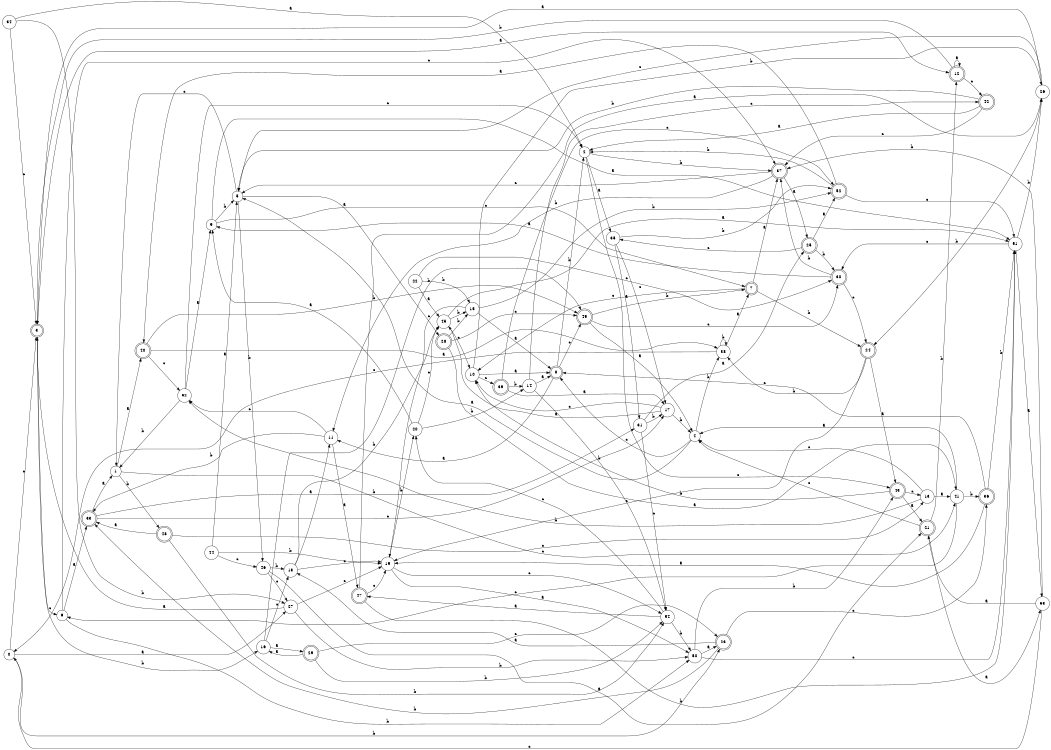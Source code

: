 digraph n44_6 {
__start0 [label="" shape="none"];

rankdir=LR;
size="8,5";

s0 [style="filled", color="black", fillcolor="white" shape="circle", label="0"];
s1 [style="filled", color="black", fillcolor="white" shape="circle", label="1"];
s2 [style="filled", color="black", fillcolor="white" shape="circle", label="2"];
s3 [style="rounded,filled", color="black", fillcolor="white" shape="doublecircle", label="3"];
s4 [style="filled", color="black", fillcolor="white" shape="circle", label="4"];
s5 [style="filled", color="black", fillcolor="white" shape="circle", label="5"];
s6 [style="filled", color="black", fillcolor="white" shape="circle", label="6"];
s7 [style="rounded,filled", color="black", fillcolor="white" shape="doublecircle", label="7"];
s8 [style="rounded,filled", color="black", fillcolor="white" shape="doublecircle", label="8"];
s9 [style="filled", color="black", fillcolor="white" shape="circle", label="9"];
s10 [style="filled", color="black", fillcolor="white" shape="circle", label="10"];
s11 [style="filled", color="black", fillcolor="white" shape="circle", label="11"];
s12 [style="rounded,filled", color="black", fillcolor="white" shape="doublecircle", label="12"];
s13 [style="filled", color="black", fillcolor="white" shape="circle", label="13"];
s14 [style="filled", color="black", fillcolor="white" shape="circle", label="14"];
s15 [style="filled", color="black", fillcolor="white" shape="circle", label="15"];
s16 [style="filled", color="black", fillcolor="white" shape="circle", label="16"];
s17 [style="filled", color="black", fillcolor="white" shape="circle", label="17"];
s18 [style="filled", color="black", fillcolor="white" shape="circle", label="18"];
s19 [style="filled", color="black", fillcolor="white" shape="circle", label="19"];
s20 [style="filled", color="black", fillcolor="white" shape="circle", label="20"];
s21 [style="rounded,filled", color="black", fillcolor="white" shape="doublecircle", label="21"];
s22 [style="filled", color="black", fillcolor="white" shape="circle", label="22"];
s23 [style="rounded,filled", color="black", fillcolor="white" shape="doublecircle", label="23"];
s24 [style="rounded,filled", color="black", fillcolor="white" shape="doublecircle", label="24"];
s25 [style="rounded,filled", color="black", fillcolor="white" shape="doublecircle", label="25"];
s26 [style="filled", color="black", fillcolor="white" shape="circle", label="26"];
s27 [style="filled", color="black", fillcolor="white" shape="circle", label="27"];
s28 [style="rounded,filled", color="black", fillcolor="white" shape="doublecircle", label="28"];
s29 [style="rounded,filled", color="black", fillcolor="white" shape="doublecircle", label="29"];
s30 [style="rounded,filled", color="black", fillcolor="white" shape="doublecircle", label="30"];
s31 [style="filled", color="black", fillcolor="white" shape="circle", label="31"];
s32 [style="filled", color="black", fillcolor="white" shape="circle", label="32"];
s33 [style="rounded,filled", color="black", fillcolor="white" shape="doublecircle", label="33"];
s34 [style="filled", color="black", fillcolor="white" shape="circle", label="34"];
s35 [style="filled", color="black", fillcolor="white" shape="circle", label="35"];
s36 [style="rounded,filled", color="black", fillcolor="white" shape="doublecircle", label="36"];
s37 [style="rounded,filled", color="black", fillcolor="white" shape="doublecircle", label="37"];
s38 [style="filled", color="black", fillcolor="white" shape="circle", label="38"];
s39 [style="rounded,filled", color="black", fillcolor="white" shape="doublecircle", label="39"];
s40 [style="rounded,filled", color="black", fillcolor="white" shape="doublecircle", label="40"];
s41 [style="filled", color="black", fillcolor="white" shape="circle", label="41"];
s42 [style="rounded,filled", color="black", fillcolor="white" shape="doublecircle", label="42"];
s43 [style="rounded,filled", color="black", fillcolor="white" shape="doublecircle", label="43"];
s44 [style="filled", color="black", fillcolor="white" shape="circle", label="44"];
s45 [style="filled", color="black", fillcolor="white" shape="circle", label="45"];
s46 [style="filled", color="black", fillcolor="white" shape="circle", label="46"];
s47 [style="rounded,filled", color="black", fillcolor="white" shape="doublecircle", label="47"];
s48 [style="rounded,filled", color="black", fillcolor="white" shape="doublecircle", label="48"];
s49 [style="rounded,filled", color="black", fillcolor="white" shape="doublecircle", label="49"];
s50 [style="filled", color="black", fillcolor="white" shape="circle", label="50"];
s51 [style="filled", color="black", fillcolor="white" shape="circle", label="51"];
s52 [style="rounded,filled", color="black", fillcolor="white" shape="doublecircle", label="52"];
s53 [style="filled", color="black", fillcolor="white" shape="circle", label="53"];
s54 [style="filled", color="black", fillcolor="white" shape="circle", label="54"];
s0 -> s27 [label="a"];
s0 -> s23 [label="b"];
s0 -> s3 [label="c"];
s1 -> s40 [label="a"];
s1 -> s48 [label="b"];
s1 -> s41 [label="c"];
s2 -> s35 [label="a"];
s2 -> s37 [label="b"];
s2 -> s43 [label="c"];
s3 -> s12 [label="a"];
s3 -> s16 [label="b"];
s3 -> s6 [label="c"];
s4 -> s5 [label="a"];
s4 -> s38 [label="b"];
s4 -> s8 [label="c"];
s5 -> s28 [label="a"];
s5 -> s46 [label="b"];
s5 -> s1 [label="c"];
s6 -> s33 [label="a"];
s6 -> s50 [label="b"];
s6 -> s37 [label="c"];
s7 -> s37 [label="a"];
s7 -> s24 [label="b"];
s7 -> s10 [label="c"];
s8 -> s11 [label="a"];
s8 -> s2 [label="b"];
s8 -> s49 [label="c"];
s9 -> s51 [label="a"];
s9 -> s5 [label="b"];
s9 -> s7 [label="c"];
s10 -> s8 [label="a"];
s10 -> s26 [label="b"];
s10 -> s39 [label="c"];
s11 -> s47 [label="a"];
s11 -> s33 [label="b"];
s11 -> s32 [label="c"];
s12 -> s12 [label="a"];
s12 -> s3 [label="b"];
s12 -> s42 [label="c"];
s13 -> s41 [label="a"];
s13 -> s32 [label="b"];
s13 -> s4 [label="c"];
s14 -> s8 [label="a"];
s14 -> s54 [label="b"];
s14 -> s42 [label="c"];
s15 -> s8 [label="a"];
s15 -> s52 [label="b"];
s15 -> s19 [label="c"];
s16 -> s29 [label="a"];
s16 -> s49 [label="b"];
s16 -> s18 [label="c"];
s17 -> s45 [label="a"];
s17 -> s4 [label="b"];
s17 -> s10 [label="c"];
s18 -> s11 [label="a"];
s18 -> s45 [label="b"];
s18 -> s19 [label="c"];
s19 -> s50 [label="a"];
s19 -> s20 [label="b"];
s19 -> s54 [label="c"];
s20 -> s9 [label="a"];
s20 -> s14 [label="b"];
s20 -> s45 [label="c"];
s21 -> s53 [label="a"];
s21 -> s12 [label="b"];
s21 -> s4 [label="c"];
s22 -> s45 [label="a"];
s22 -> s15 [label="b"];
s22 -> s30 [label="c"];
s23 -> s18 [label="a"];
s23 -> s33 [label="b"];
s23 -> s36 [label="c"];
s24 -> s43 [label="a"];
s24 -> s38 [label="b"];
s24 -> s19 [label="c"];
s25 -> s52 [label="a"];
s25 -> s30 [label="b"];
s25 -> s35 [label="c"];
s26 -> s3 [label="a"];
s26 -> s24 [label="b"];
s26 -> s5 [label="c"];
s27 -> s3 [label="a"];
s27 -> s50 [label="b"];
s27 -> s19 [label="c"];
s28 -> s41 [label="a"];
s28 -> s15 [label="b"];
s28 -> s49 [label="c"];
s29 -> s16 [label="a"];
s29 -> s54 [label="b"];
s29 -> s23 [label="c"];
s30 -> s9 [label="a"];
s30 -> s37 [label="b"];
s30 -> s24 [label="c"];
s31 -> s25 [label="a"];
s31 -> s17 [label="b"];
s31 -> s54 [label="c"];
s32 -> s9 [label="a"];
s32 -> s1 [label="b"];
s32 -> s2 [label="c"];
s33 -> s1 [label="a"];
s33 -> s31 [label="b"];
s33 -> s17 [label="c"];
s34 -> s2 [label="a"];
s34 -> s27 [label="b"];
s34 -> s3 [label="c"];
s35 -> s31 [label="a"];
s35 -> s52 [label="b"];
s35 -> s17 [label="c"];
s36 -> s19 [label="a"];
s36 -> s51 [label="b"];
s36 -> s8 [label="c"];
s37 -> s25 [label="a"];
s37 -> s11 [label="b"];
s37 -> s5 [label="c"];
s38 -> s7 [label="a"];
s38 -> s38 [label="b"];
s38 -> s0 [label="c"];
s39 -> s17 [label="a"];
s39 -> s14 [label="b"];
s39 -> s52 [label="c"];
s40 -> s38 [label="a"];
s40 -> s49 [label="b"];
s40 -> s32 [label="c"];
s41 -> s4 [label="a"];
s41 -> s36 [label="b"];
s41 -> s6 [label="c"];
s42 -> s2 [label="a"];
s42 -> s5 [label="b"];
s42 -> s37 [label="c"];
s43 -> s21 [label="a"];
s43 -> s10 [label="b"];
s43 -> s13 [label="c"];
s44 -> s5 [label="a"];
s44 -> s19 [label="b"];
s44 -> s46 [label="c"];
s45 -> s51 [label="a"];
s45 -> s15 [label="b"];
s45 -> s10 [label="c"];
s46 -> s21 [label="a"];
s46 -> s18 [label="b"];
s46 -> s27 [label="c"];
s47 -> s26 [label="a"];
s47 -> s51 [label="b"];
s47 -> s19 [label="c"];
s48 -> s33 [label="a"];
s48 -> s54 [label="b"];
s48 -> s13 [label="c"];
s49 -> s4 [label="a"];
s49 -> s7 [label="b"];
s49 -> s30 [label="c"];
s50 -> s23 [label="a"];
s50 -> s43 [label="b"];
s50 -> s51 [label="c"];
s51 -> s53 [label="a"];
s51 -> s26 [label="b"];
s51 -> s30 [label="c"];
s52 -> s40 [label="a"];
s52 -> s2 [label="b"];
s52 -> s51 [label="c"];
s53 -> s21 [label="a"];
s53 -> s37 [label="b"];
s53 -> s0 [label="c"];
s54 -> s47 [label="a"];
s54 -> s50 [label="b"];
s54 -> s20 [label="c"];

}